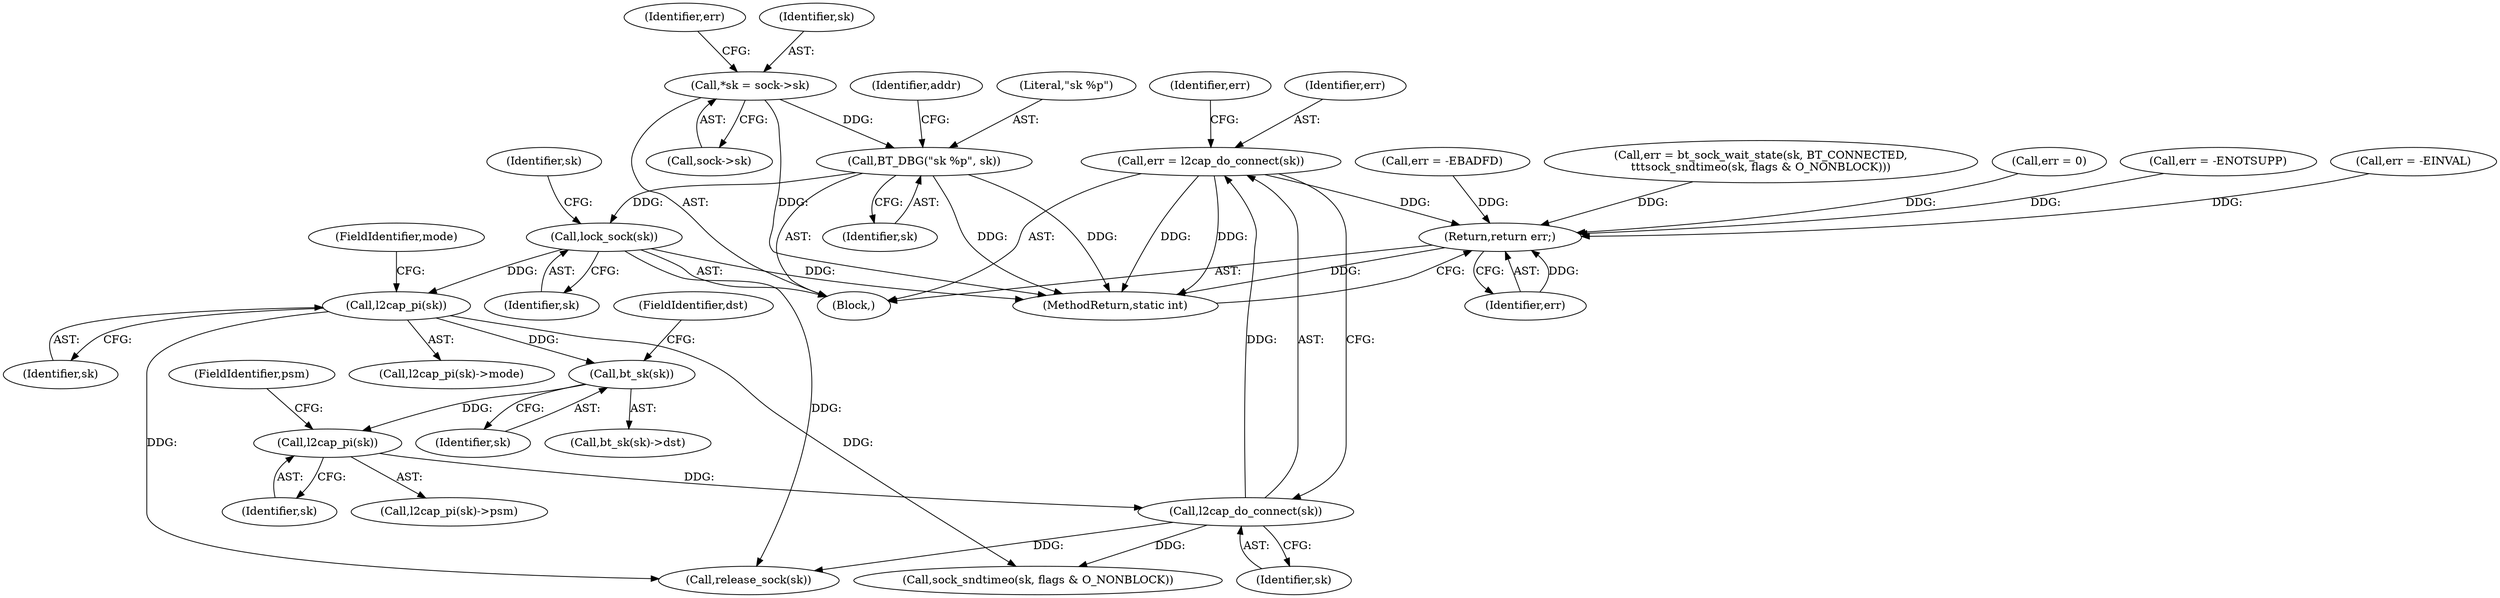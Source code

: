 digraph "0_linux_f2fcfcd670257236ebf2088bbdf26f6a8ef459fe_4@API" {
"1000232" [label="(Call,err = l2cap_do_connect(sk))"];
"1000234" [label="(Call,l2cap_do_connect(sk))"];
"1000226" [label="(Call,l2cap_pi(sk))"];
"1000217" [label="(Call,bt_sk(sk))"];
"1000177" [label="(Call,l2cap_pi(sk))"];
"1000156" [label="(Call,lock_sock(sk))"];
"1000123" [label="(Call,BT_DBG(\"sk %p\", sk))"];
"1000112" [label="(Call,*sk = sock->sk)"];
"1000253" [label="(Return,return err;)"];
"1000120" [label="(Call,err = 0)"];
"1000234" [label="(Call,l2cap_do_connect(sk))"];
"1000124" [label="(Literal,\"sk %p\")"];
"1000227" [label="(Identifier,sk)"];
"1000176" [label="(Call,l2cap_pi(sk)->mode)"];
"1000121" [label="(Identifier,err)"];
"1000162" [label="(Identifier,sk)"];
"1000253" [label="(Return,return err;)"];
"1000219" [label="(FieldIdentifier,dst)"];
"1000156" [label="(Call,lock_sock(sk))"];
"1000129" [label="(Identifier,addr)"];
"1000233" [label="(Identifier,err)"];
"1000254" [label="(Identifier,err)"];
"1000189" [label="(Call,err = -ENOTSUPP)"];
"1000232" [label="(Call,err = l2cap_do_connect(sk))"];
"1000177" [label="(Call,l2cap_pi(sk))"];
"1000178" [label="(Identifier,sk)"];
"1000112" [label="(Call,*sk = sock->sk)"];
"1000157" [label="(Identifier,sk)"];
"1000218" [label="(Identifier,sk)"];
"1000216" [label="(Call,bt_sk(sk)->dst)"];
"1000125" [label="(Identifier,sk)"];
"1000228" [label="(FieldIdentifier,psm)"];
"1000114" [label="(Call,sock->sk)"];
"1000170" [label="(Call,err = -EINVAL)"];
"1000255" [label="(MethodReturn,static int)"];
"1000245" [label="(Call,sock_sndtimeo(sk, flags & O_NONBLOCK))"];
"1000123" [label="(Call,BT_DBG(\"sk %p\", sk))"];
"1000179" [label="(FieldIdentifier,mode)"];
"1000113" [label="(Identifier,sk)"];
"1000237" [label="(Identifier,err)"];
"1000226" [label="(Call,l2cap_pi(sk))"];
"1000225" [label="(Call,l2cap_pi(sk)->psm)"];
"1000209" [label="(Call,err = -EBADFD)"];
"1000240" [label="(Call,err = bt_sock_wait_state(sk, BT_CONNECTED,\n\t\t\tsock_sndtimeo(sk, flags & O_NONBLOCK)))"];
"1000235" [label="(Identifier,sk)"];
"1000251" [label="(Call,release_sock(sk))"];
"1000217" [label="(Call,bt_sk(sk))"];
"1000110" [label="(Block,)"];
"1000232" -> "1000110"  [label="AST: "];
"1000232" -> "1000234"  [label="CFG: "];
"1000233" -> "1000232"  [label="AST: "];
"1000234" -> "1000232"  [label="AST: "];
"1000237" -> "1000232"  [label="CFG: "];
"1000232" -> "1000255"  [label="DDG: "];
"1000232" -> "1000255"  [label="DDG: "];
"1000234" -> "1000232"  [label="DDG: "];
"1000232" -> "1000253"  [label="DDG: "];
"1000234" -> "1000235"  [label="CFG: "];
"1000235" -> "1000234"  [label="AST: "];
"1000226" -> "1000234"  [label="DDG: "];
"1000234" -> "1000245"  [label="DDG: "];
"1000234" -> "1000251"  [label="DDG: "];
"1000226" -> "1000225"  [label="AST: "];
"1000226" -> "1000227"  [label="CFG: "];
"1000227" -> "1000226"  [label="AST: "];
"1000228" -> "1000226"  [label="CFG: "];
"1000217" -> "1000226"  [label="DDG: "];
"1000217" -> "1000216"  [label="AST: "];
"1000217" -> "1000218"  [label="CFG: "];
"1000218" -> "1000217"  [label="AST: "];
"1000219" -> "1000217"  [label="CFG: "];
"1000177" -> "1000217"  [label="DDG: "];
"1000177" -> "1000176"  [label="AST: "];
"1000177" -> "1000178"  [label="CFG: "];
"1000178" -> "1000177"  [label="AST: "];
"1000179" -> "1000177"  [label="CFG: "];
"1000156" -> "1000177"  [label="DDG: "];
"1000177" -> "1000245"  [label="DDG: "];
"1000177" -> "1000251"  [label="DDG: "];
"1000156" -> "1000110"  [label="AST: "];
"1000156" -> "1000157"  [label="CFG: "];
"1000157" -> "1000156"  [label="AST: "];
"1000162" -> "1000156"  [label="CFG: "];
"1000156" -> "1000255"  [label="DDG: "];
"1000123" -> "1000156"  [label="DDG: "];
"1000156" -> "1000251"  [label="DDG: "];
"1000123" -> "1000110"  [label="AST: "];
"1000123" -> "1000125"  [label="CFG: "];
"1000124" -> "1000123"  [label="AST: "];
"1000125" -> "1000123"  [label="AST: "];
"1000129" -> "1000123"  [label="CFG: "];
"1000123" -> "1000255"  [label="DDG: "];
"1000123" -> "1000255"  [label="DDG: "];
"1000112" -> "1000123"  [label="DDG: "];
"1000112" -> "1000110"  [label="AST: "];
"1000112" -> "1000114"  [label="CFG: "];
"1000113" -> "1000112"  [label="AST: "];
"1000114" -> "1000112"  [label="AST: "];
"1000121" -> "1000112"  [label="CFG: "];
"1000112" -> "1000255"  [label="DDG: "];
"1000253" -> "1000110"  [label="AST: "];
"1000253" -> "1000254"  [label="CFG: "];
"1000254" -> "1000253"  [label="AST: "];
"1000255" -> "1000253"  [label="CFG: "];
"1000253" -> "1000255"  [label="DDG: "];
"1000254" -> "1000253"  [label="DDG: "];
"1000189" -> "1000253"  [label="DDG: "];
"1000120" -> "1000253"  [label="DDG: "];
"1000170" -> "1000253"  [label="DDG: "];
"1000240" -> "1000253"  [label="DDG: "];
"1000209" -> "1000253"  [label="DDG: "];
}

